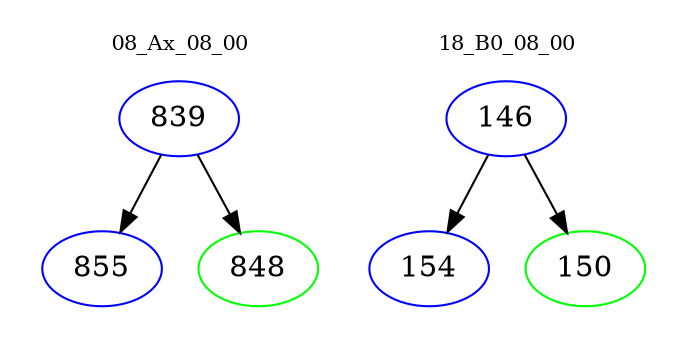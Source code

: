 digraph{
subgraph cluster_0 {
color = white
label = "08_Ax_08_00";
fontsize=10;
T0_839 [label="839", color="blue"]
T0_839 -> T0_855 [color="black"]
T0_855 [label="855", color="blue"]
T0_839 -> T0_848 [color="black"]
T0_848 [label="848", color="green"]
}
subgraph cluster_1 {
color = white
label = "18_B0_08_00";
fontsize=10;
T1_146 [label="146", color="blue"]
T1_146 -> T1_154 [color="black"]
T1_154 [label="154", color="blue"]
T1_146 -> T1_150 [color="black"]
T1_150 [label="150", color="green"]
}
}
